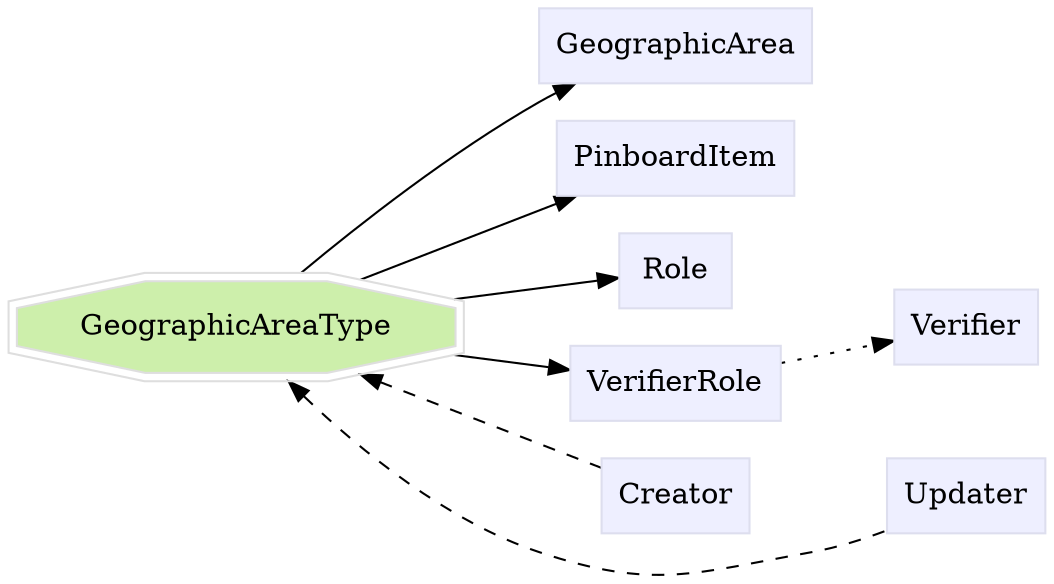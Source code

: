 digraph GeographicAreaType {
	graph [bb="0,0,441.23,270.57",
		label="",
		outputorder=edgesfirst,
		rankdir=LR
	];
	node [label="\N"];
	subgraph annotator_cluster {
		graph [rank=min];
	}
	subgraph core {
	}
	subgraph supporting {
		GeographicAreaType	[color="#dedede",
			fillcolor="#cdefab",
			group=target,
			height=0.61111,
			href="/develop/Data/models.html#geographic-area-type",
			label=GeographicAreaType,
			pos="102.24,117.57",
			shape=doubleoctagon,
			style=filled,
			target=_top,
			width=2.84];
		GeographicArea	[color="#dddeee",
			fillcolor="#eeefff",
			group=supporting,
			height=0.5,
			href="/develop/Data/models.html#geographic-area",
			label=GeographicArea,
			pos="293.1,252.57",
			shape=box,
			style=filled,
			target=_top,
			width=1.4618];
		PinboardItem	[color="#dddeee",
			fillcolor="#eeefff",
			group=supporting,
			height=0.5,
			href="/develop/Data/models.html#pinboard-item",
			label=PinboardItem,
			pos="293.1,198.57",
			shape=box,
			style=filled,
			target=_top,
			width=1.2535];
		Role	[color="#dddeee",
			fillcolor="#eeefff",
			group=supporting,
			height=0.5,
			href="/develop/Data/models.html#role",
			label=Role,
			pos="293.1,144.57",
			shape=box,
			style=filled,
			target=_top,
			width=0.75];
		VerifierRole	[color="#dddeee",
			fillcolor="#eeefff",
			group=supporting,
			height=0.5,
			href="/develop/Data/models.html#verifier-role",
			label=VerifierRole,
			pos="293.1,90.566",
			shape=box,
			style=filled,
			target=_top,
			width=1.1493];
		Verifier	[color="#dddeee",
			fillcolor="#eeefff",
			group=supporting,
			height=0.5,
			href="/develop/Data/models.html#verifier",
			label=Verifier,
			pos="411.48,117.57",
			shape=box,
			style=filled,
			target=_top,
			width=0.79514];
		Creator	[color="#dddeee",
			fillcolor="#eeefff",
			group=supporting,
			height=0.5,
			href="/develop/Data/models.html#creator",
			label=Creator,
			pos="293.1,36.566",
			shape=box,
			style=filled,
			target=_top,
			width=0.78472];
		Updater	[color="#dddeee",
			fillcolor="#eeefff",
			group=supporting,
			height=0.5,
			href="/develop/Data/models.html#updater",
			label=Updater,
			pos="411.48,36.566",
			shape=box,
			style=filled,
			target=_top,
			width=0.82639];
	}
	GeographicAreaType -> GeographicArea	[pos="e,254.96,234.21 128.48,139.76 155.24,162.72 199.24,198.88 240.48,225.57 242.05,226.59 243.67,227.6 245.32,228.6"];
	GeographicAreaType -> PinboardItem	[pos="e,249.1,180.12 151.88,138.43 178.41,149.8 211.31,163.91 238.57,175.61"];
	GeographicAreaType -> Role	[pos="e,265.63,140.78 194.63,130.63 215.74,133.65 237.06,136.7 254.35,139.17"];
	GeographicAreaType -> VerifierRole	[pos="e,251.48,96.373 194.63,104.5 210.38,102.25 226.24,99.981 240.46,97.948"];
	GeographicAreaType -> Creator	[dir=back,
		pos="s,151.88,96.706 162.21,92.275 196.33,77.643 237.67,59.911 264.41,48.443",
		style=dashed];
	GeographicAreaType -> Updater	[dir=back,
		pos="s,122.38,95.364 130.08,87.223 155.5,60.964 196.27,24.874 240.48,9.5656 284.68,-5.7413 299.86,0.38541 345.73,9.5656 357.79,11.98 \
370.41,16.692 381.28,21.512",
		style=dashed];
	Role -> Verifier	[pos="e,382.55,124.04 320.51,138.44 335.55,134.95 354.67,130.51 371.42,126.63",
		style=invis];
	VerifierRole -> Verifier	[pos="e,382.42,111.06 334.8,100.01 346.73,102.77 359.73,105.79 371.53,108.53",
		style=dotted];
	Creator -> Updater	[pos="e,381.47,36.566 321.68,36.566 336.18,36.566 354.21,36.566 370.24,36.566",
		style=invis];
}
